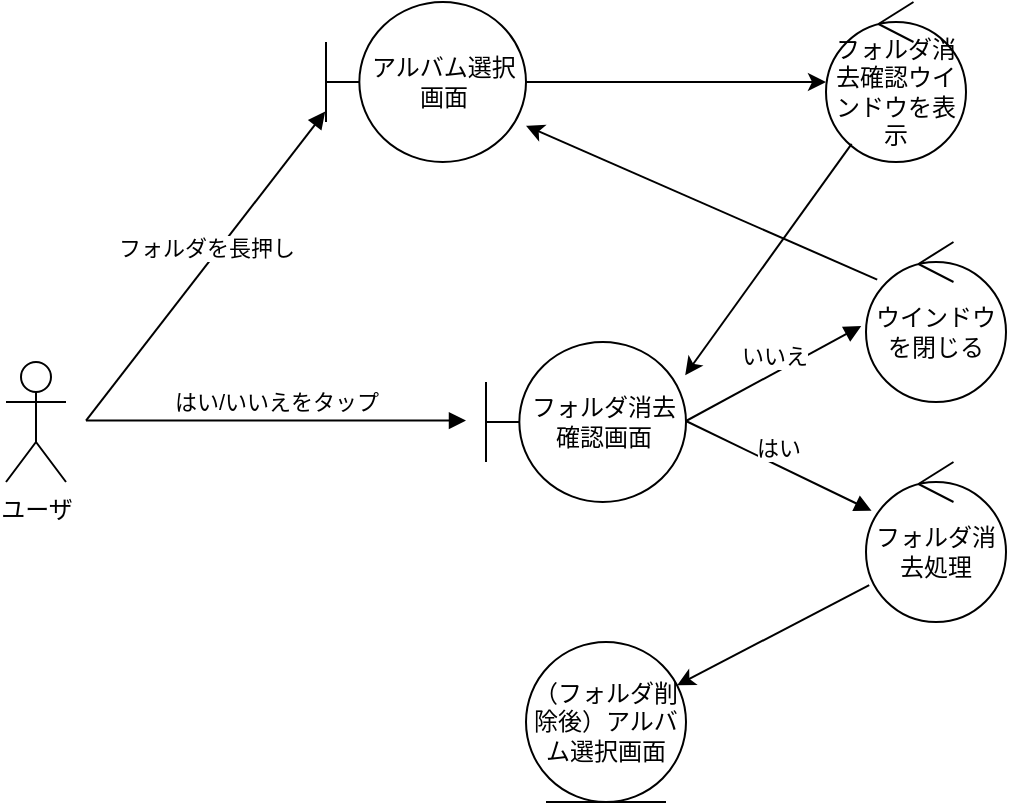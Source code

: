 <mxfile version="13.6.5">
    <diagram id="P_v8ezR3MiZROQcKEvT_" name="ページ1">
        <mxGraphModel dx="758" dy="577" grid="1" gridSize="10" guides="1" tooltips="1" connect="1" arrows="1" fold="1" page="1" pageScale="1" pageWidth="827" pageHeight="1169" math="0" shadow="0">
            <root>
                <mxCell id="0"/>
                <mxCell id="1" parent="0"/>
                <mxCell id="2" value="ユーザ" style="shape=umlActor;verticalLabelPosition=bottom;verticalAlign=top;html=1;outlineConnect=0;" vertex="1" parent="1">
                    <mxGeometry x="60" y="480" width="30" height="60" as="geometry"/>
                </mxCell>
                <mxCell id="3" value="アルバム選択画面" style="shape=umlBoundary;whiteSpace=wrap;html=1;" vertex="1" parent="1">
                    <mxGeometry x="220" y="300" width="100" height="80" as="geometry"/>
                </mxCell>
                <mxCell id="4" value="フォルダを長押し" style="html=1;verticalAlign=bottom;endArrow=block;entryX=-0.004;entryY=0.685;entryDx=0;entryDy=0;entryPerimeter=0;" edge="1" parent="1" target="3">
                    <mxGeometry width="80" relative="1" as="geometry">
                        <mxPoint x="100" y="509.29" as="sourcePoint"/>
                        <mxPoint x="200" y="410" as="targetPoint"/>
                    </mxGeometry>
                </mxCell>
                <mxCell id="5" value="フォルダ消去確認ウインドウを表示" style="ellipse;shape=umlControl;whiteSpace=wrap;html=1;" vertex="1" parent="1">
                    <mxGeometry x="470" y="300" width="70" height="80" as="geometry"/>
                </mxCell>
                <mxCell id="6" value="フォルダ消去確認画面" style="shape=umlBoundary;whiteSpace=wrap;html=1;" vertex="1" parent="1">
                    <mxGeometry x="300" y="470" width="100" height="80" as="geometry"/>
                </mxCell>
                <mxCell id="7" value="はい/いいえをタップ" style="html=1;verticalAlign=bottom;endArrow=block;entryX=-0.1;entryY=0.491;entryDx=0;entryDy=0;entryPerimeter=0;" edge="1" parent="1" target="6">
                    <mxGeometry width="80" relative="1" as="geometry">
                        <mxPoint x="100" y="509.29" as="sourcePoint"/>
                        <mxPoint x="180" y="509.29" as="targetPoint"/>
                    </mxGeometry>
                </mxCell>
                <mxCell id="8" value="" style="endArrow=classic;html=1;" edge="1" parent="1" target="5">
                    <mxGeometry width="50" height="50" relative="1" as="geometry">
                        <mxPoint x="320" y="340" as="sourcePoint"/>
                        <mxPoint x="430" y="460" as="targetPoint"/>
                    </mxGeometry>
                </mxCell>
                <mxCell id="9" value="" style="endArrow=classic;html=1;entryX=0.996;entryY=0.207;entryDx=0;entryDy=0;entryPerimeter=0;" edge="1" parent="1" source="5" target="6">
                    <mxGeometry width="50" height="50" relative="1" as="geometry">
                        <mxPoint x="380" y="510" as="sourcePoint"/>
                        <mxPoint x="430" y="460" as="targetPoint"/>
                    </mxGeometry>
                </mxCell>
                <mxCell id="10" value="ウインドウを閉じる" style="ellipse;shape=umlControl;whiteSpace=wrap;html=1;" vertex="1" parent="1">
                    <mxGeometry x="490" y="420" width="70" height="80" as="geometry"/>
                </mxCell>
                <mxCell id="14" value="フォルダ消去処理" style="ellipse;shape=umlControl;whiteSpace=wrap;html=1;" vertex="1" parent="1">
                    <mxGeometry x="490" y="530" width="70" height="80" as="geometry"/>
                </mxCell>
                <mxCell id="15" value="いいえ" style="html=1;verticalAlign=bottom;endArrow=block;entryX=-0.034;entryY=0.525;entryDx=0;entryDy=0;entryPerimeter=0;" edge="1" parent="1" target="10">
                    <mxGeometry width="80" relative="1" as="geometry">
                        <mxPoint x="400" y="509.5" as="sourcePoint"/>
                        <mxPoint x="480" y="509.5" as="targetPoint"/>
                    </mxGeometry>
                </mxCell>
                <mxCell id="17" value="はい" style="html=1;verticalAlign=bottom;endArrow=block;" edge="1" parent="1" target="14">
                    <mxGeometry width="80" relative="1" as="geometry">
                        <mxPoint x="400" y="509.5" as="sourcePoint"/>
                        <mxPoint x="480" y="509.5" as="targetPoint"/>
                    </mxGeometry>
                </mxCell>
                <mxCell id="18" value="" style="endArrow=classic;html=1;exitX=0.08;exitY=0.235;exitDx=0;exitDy=0;exitPerimeter=0;" edge="1" parent="1" source="10" target="3">
                    <mxGeometry width="50" height="50" relative="1" as="geometry">
                        <mxPoint x="360" y="540" as="sourcePoint"/>
                        <mxPoint x="410" y="490" as="targetPoint"/>
                    </mxGeometry>
                </mxCell>
                <mxCell id="21" value="（フォルダ削除後）アルバム選択画面" style="ellipse;shape=umlEntity;whiteSpace=wrap;html=1;" vertex="1" parent="1">
                    <mxGeometry x="320" y="620" width="80" height="80" as="geometry"/>
                </mxCell>
                <mxCell id="23" value="" style="endArrow=classic;html=1;exitX=0.023;exitY=0.77;exitDx=0;exitDy=0;exitPerimeter=0;" edge="1" parent="1" source="14" target="21">
                    <mxGeometry width="50" height="50" relative="1" as="geometry">
                        <mxPoint x="360" y="520" as="sourcePoint"/>
                        <mxPoint x="410" y="470" as="targetPoint"/>
                    </mxGeometry>
                </mxCell>
            </root>
        </mxGraphModel>
    </diagram>
</mxfile>